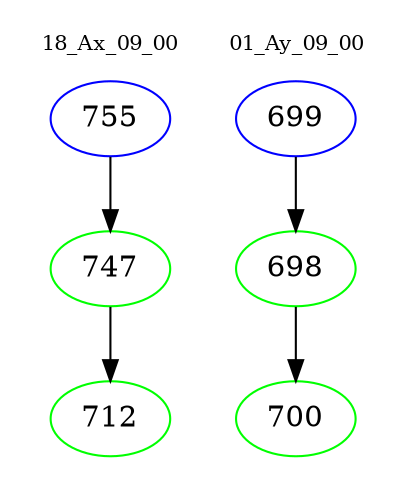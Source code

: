 digraph{
subgraph cluster_0 {
color = white
label = "18_Ax_09_00";
fontsize=10;
T0_755 [label="755", color="blue"]
T0_755 -> T0_747 [color="black"]
T0_747 [label="747", color="green"]
T0_747 -> T0_712 [color="black"]
T0_712 [label="712", color="green"]
}
subgraph cluster_1 {
color = white
label = "01_Ay_09_00";
fontsize=10;
T1_699 [label="699", color="blue"]
T1_699 -> T1_698 [color="black"]
T1_698 [label="698", color="green"]
T1_698 -> T1_700 [color="black"]
T1_700 [label="700", color="green"]
}
}
